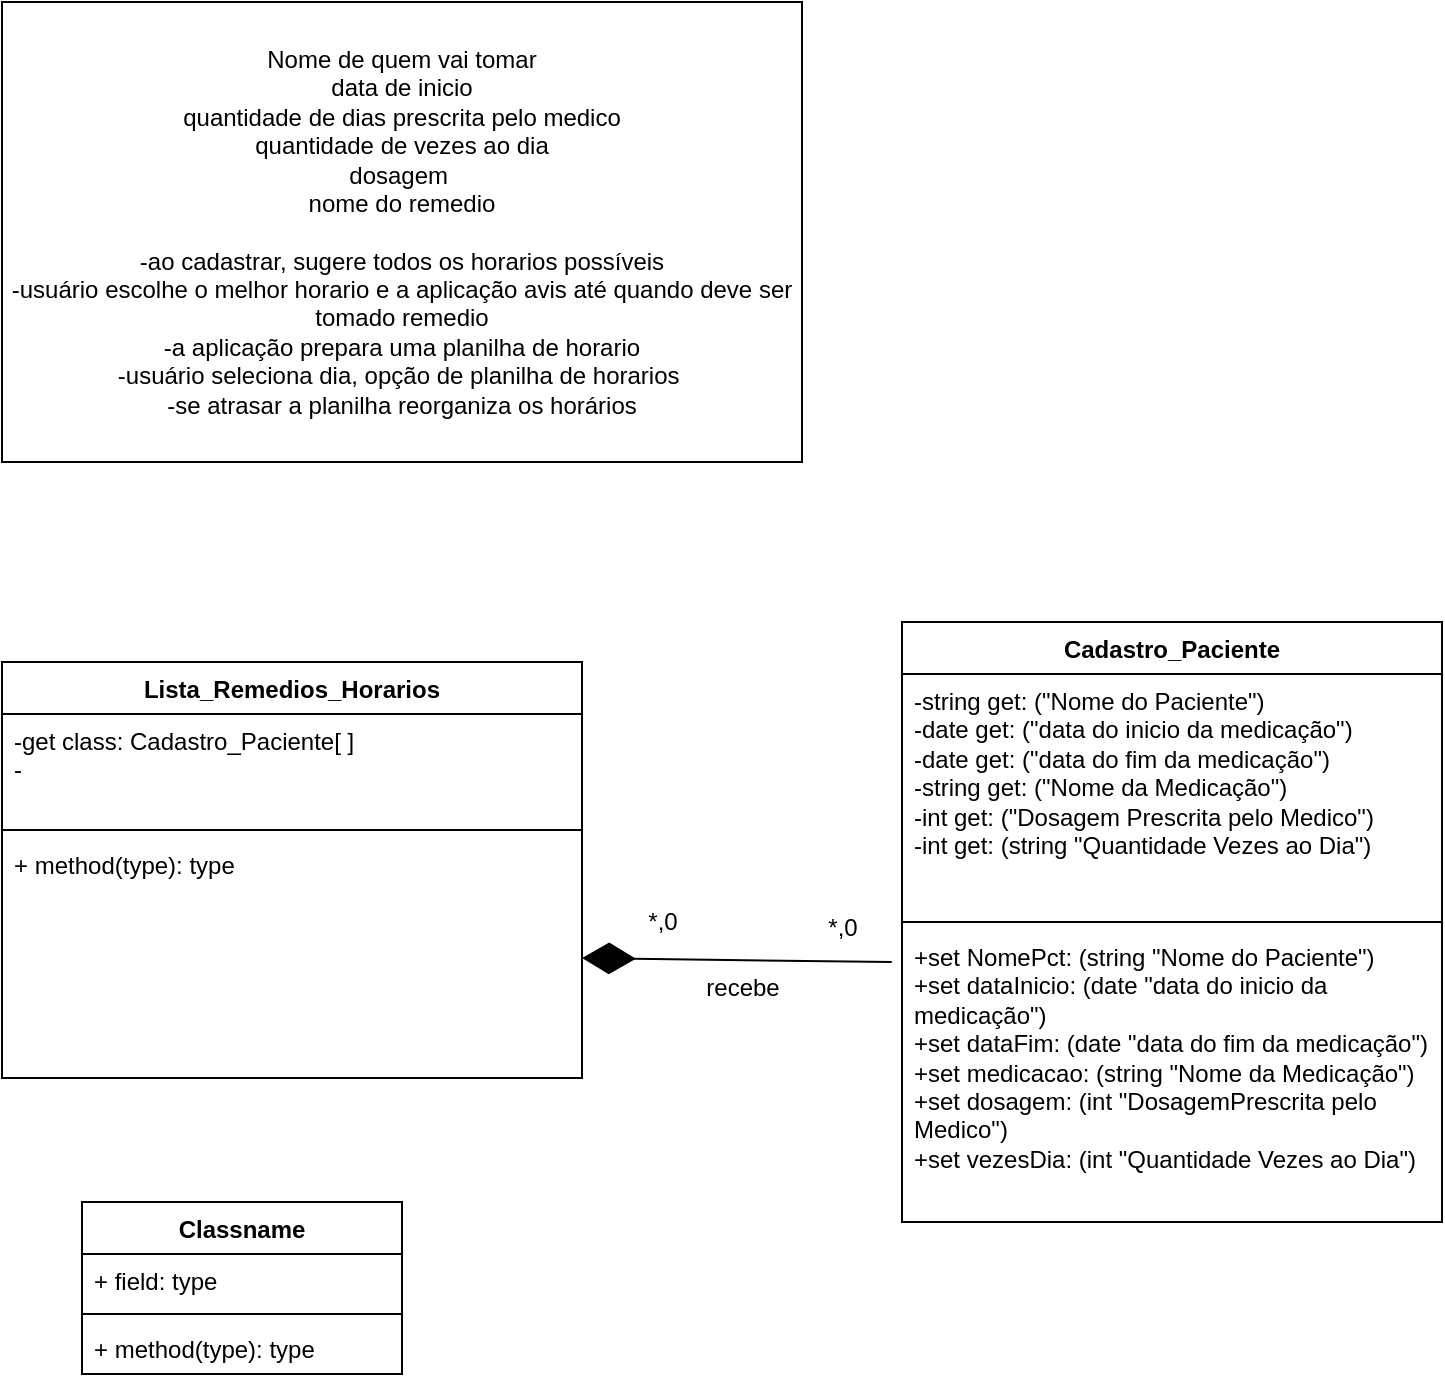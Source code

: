 <mxfile version="21.3.8" type="device">
  <diagram name="Página-1" id="aAsv_IE-yHBZpTC47kBm">
    <mxGraphModel dx="880" dy="522" grid="1" gridSize="10" guides="1" tooltips="1" connect="1" arrows="1" fold="1" page="1" pageScale="1" pageWidth="827" pageHeight="1169" math="0" shadow="0">
      <root>
        <mxCell id="0" />
        <mxCell id="1" parent="0" />
        <mxCell id="-Fy38zbr3z6fwyK8bdID-1" value="Nome de quem vai tomar&lt;br&gt;data de inicio&lt;br&gt;quantidade de dias prescrita pelo medico&lt;br&gt;quantidade de vezes ao dia&lt;br&gt;dosagem&amp;nbsp;&lt;br&gt;nome do remedio&lt;br&gt;&lt;br&gt;-ao cadastrar, sugere todos os horarios possíveis&lt;br&gt;-usuário escolhe o melhor horario e a aplicação avis até quando deve ser tomado remedio&lt;br&gt;-a aplicação prepara uma planilha de horario&lt;br&gt;-usuário seleciona dia, opção de planilha de horarios&amp;nbsp;&lt;br&gt;-se atrasar a planilha reorganiza os horários" style="html=1;whiteSpace=wrap;" vertex="1" parent="1">
          <mxGeometry x="30" y="50" width="400" height="230" as="geometry" />
        </mxCell>
        <mxCell id="-Fy38zbr3z6fwyK8bdID-2" value="Cadastro_Paciente" style="swimlane;fontStyle=1;align=center;verticalAlign=top;childLayout=stackLayout;horizontal=1;startSize=26;horizontalStack=0;resizeParent=1;resizeParentMax=0;resizeLast=0;collapsible=1;marginBottom=0;whiteSpace=wrap;html=1;" vertex="1" parent="1">
          <mxGeometry x="480" y="360" width="270" height="300" as="geometry" />
        </mxCell>
        <mxCell id="-Fy38zbr3z6fwyK8bdID-3" value="-string get: (&quot;Nome do Paciente&quot;)&lt;br&gt;-date get: (&quot;data do inicio da medicação&quot;)&lt;br&gt;-date get: (&quot;data do fim da medicação&quot;)&lt;br&gt;-string get: (&quot;Nome da Medicação&quot;)&lt;br&gt;-int get: (&quot;Dosagem Prescrita pelo Medico&quot;)&lt;br&gt;-int get: (string &quot;Quantidade Vezes ao Dia&quot;)" style="text;strokeColor=none;fillColor=none;align=left;verticalAlign=top;spacingLeft=4;spacingRight=4;overflow=hidden;rotatable=0;points=[[0,0.5],[1,0.5]];portConstraint=eastwest;whiteSpace=wrap;html=1;" vertex="1" parent="-Fy38zbr3z6fwyK8bdID-2">
          <mxGeometry y="26" width="270" height="120" as="geometry" />
        </mxCell>
        <mxCell id="-Fy38zbr3z6fwyK8bdID-4" value="" style="line;strokeWidth=1;fillColor=none;align=left;verticalAlign=middle;spacingTop=-1;spacingLeft=3;spacingRight=3;rotatable=0;labelPosition=right;points=[];portConstraint=eastwest;strokeColor=inherit;" vertex="1" parent="-Fy38zbr3z6fwyK8bdID-2">
          <mxGeometry y="146" width="270" height="8" as="geometry" />
        </mxCell>
        <mxCell id="-Fy38zbr3z6fwyK8bdID-5" value="+set NomePct: (string &quot;Nome do Paciente&quot;)&lt;br&gt;+set dataInicio: (date &quot;data do inicio da medicação&quot;)&lt;br&gt;+set dataFim: (date &quot;data do fim da medicação&quot;)&lt;br&gt;+set medicacao: (string &quot;Nome da Medicação&quot;)&lt;br&gt;+set dosagem: (int &quot;DosagemPrescrita pelo Medico&quot;)&lt;br&gt;+set vezesDia: (int &quot;Quantidade Vezes ao Dia&quot;)" style="text;strokeColor=none;fillColor=none;align=left;verticalAlign=top;spacingLeft=4;spacingRight=4;overflow=hidden;rotatable=0;points=[[0,0.5],[1,0.5]];portConstraint=eastwest;whiteSpace=wrap;html=1;" vertex="1" parent="-Fy38zbr3z6fwyK8bdID-2">
          <mxGeometry y="154" width="270" height="146" as="geometry" />
        </mxCell>
        <mxCell id="-Fy38zbr3z6fwyK8bdID-6" value="Lista_Remedios_Horarios" style="swimlane;fontStyle=1;align=center;verticalAlign=top;childLayout=stackLayout;horizontal=1;startSize=26;horizontalStack=0;resizeParent=1;resizeParentMax=0;resizeLast=0;collapsible=1;marginBottom=0;whiteSpace=wrap;html=1;" vertex="1" parent="1">
          <mxGeometry x="30" y="380" width="290" height="208" as="geometry" />
        </mxCell>
        <mxCell id="-Fy38zbr3z6fwyK8bdID-7" value="-get class: Cadastro_Paciente[ ]&lt;br&gt;-" style="text;strokeColor=none;fillColor=none;align=left;verticalAlign=top;spacingLeft=4;spacingRight=4;overflow=hidden;rotatable=0;points=[[0,0.5],[1,0.5]];portConstraint=eastwest;whiteSpace=wrap;html=1;" vertex="1" parent="-Fy38zbr3z6fwyK8bdID-6">
          <mxGeometry y="26" width="290" height="54" as="geometry" />
        </mxCell>
        <mxCell id="-Fy38zbr3z6fwyK8bdID-8" value="" style="line;strokeWidth=1;fillColor=none;align=left;verticalAlign=middle;spacingTop=-1;spacingLeft=3;spacingRight=3;rotatable=0;labelPosition=right;points=[];portConstraint=eastwest;strokeColor=inherit;" vertex="1" parent="-Fy38zbr3z6fwyK8bdID-6">
          <mxGeometry y="80" width="290" height="8" as="geometry" />
        </mxCell>
        <mxCell id="-Fy38zbr3z6fwyK8bdID-9" value="+ method(type): type" style="text;strokeColor=none;fillColor=none;align=left;verticalAlign=top;spacingLeft=4;spacingRight=4;overflow=hidden;rotatable=0;points=[[0,0.5],[1,0.5]];portConstraint=eastwest;whiteSpace=wrap;html=1;" vertex="1" parent="-Fy38zbr3z6fwyK8bdID-6">
          <mxGeometry y="88" width="290" height="120" as="geometry" />
        </mxCell>
        <mxCell id="-Fy38zbr3z6fwyK8bdID-10" value="" style="endArrow=diamondThin;endFill=1;endSize=24;html=1;rounded=0;exitX=-0.019;exitY=0.11;exitDx=0;exitDy=0;exitPerimeter=0;entryX=1;entryY=0.5;entryDx=0;entryDy=0;" edge="1" parent="1" source="-Fy38zbr3z6fwyK8bdID-5" target="-Fy38zbr3z6fwyK8bdID-9">
          <mxGeometry width="160" relative="1" as="geometry">
            <mxPoint x="320" y="540" as="sourcePoint" />
            <mxPoint x="410" y="720" as="targetPoint" />
          </mxGeometry>
        </mxCell>
        <mxCell id="-Fy38zbr3z6fwyK8bdID-11" value="*,0" style="text;html=1;align=center;verticalAlign=middle;resizable=0;points=[];autosize=1;strokeColor=none;fillColor=none;" vertex="1" parent="1">
          <mxGeometry x="340" y="495" width="40" height="30" as="geometry" />
        </mxCell>
        <mxCell id="-Fy38zbr3z6fwyK8bdID-12" value="*,0" style="text;html=1;align=center;verticalAlign=middle;resizable=0;points=[];autosize=1;strokeColor=none;fillColor=none;" vertex="1" parent="1">
          <mxGeometry x="430" y="498" width="40" height="30" as="geometry" />
        </mxCell>
        <mxCell id="-Fy38zbr3z6fwyK8bdID-13" value="recebe" style="text;html=1;align=center;verticalAlign=middle;resizable=0;points=[];autosize=1;strokeColor=none;fillColor=none;" vertex="1" parent="1">
          <mxGeometry x="370" y="528" width="60" height="30" as="geometry" />
        </mxCell>
        <mxCell id="-Fy38zbr3z6fwyK8bdID-14" value="Classname" style="swimlane;fontStyle=1;align=center;verticalAlign=top;childLayout=stackLayout;horizontal=1;startSize=26;horizontalStack=0;resizeParent=1;resizeParentMax=0;resizeLast=0;collapsible=1;marginBottom=0;whiteSpace=wrap;html=1;" vertex="1" parent="1">
          <mxGeometry x="70" y="650" width="160" height="86" as="geometry" />
        </mxCell>
        <mxCell id="-Fy38zbr3z6fwyK8bdID-15" value="+ field: type" style="text;strokeColor=none;fillColor=none;align=left;verticalAlign=top;spacingLeft=4;spacingRight=4;overflow=hidden;rotatable=0;points=[[0,0.5],[1,0.5]];portConstraint=eastwest;whiteSpace=wrap;html=1;" vertex="1" parent="-Fy38zbr3z6fwyK8bdID-14">
          <mxGeometry y="26" width="160" height="26" as="geometry" />
        </mxCell>
        <mxCell id="-Fy38zbr3z6fwyK8bdID-16" value="" style="line;strokeWidth=1;fillColor=none;align=left;verticalAlign=middle;spacingTop=-1;spacingLeft=3;spacingRight=3;rotatable=0;labelPosition=right;points=[];portConstraint=eastwest;strokeColor=inherit;" vertex="1" parent="-Fy38zbr3z6fwyK8bdID-14">
          <mxGeometry y="52" width="160" height="8" as="geometry" />
        </mxCell>
        <mxCell id="-Fy38zbr3z6fwyK8bdID-17" value="+ method(type): type" style="text;strokeColor=none;fillColor=none;align=left;verticalAlign=top;spacingLeft=4;spacingRight=4;overflow=hidden;rotatable=0;points=[[0,0.5],[1,0.5]];portConstraint=eastwest;whiteSpace=wrap;html=1;" vertex="1" parent="-Fy38zbr3z6fwyK8bdID-14">
          <mxGeometry y="60" width="160" height="26" as="geometry" />
        </mxCell>
      </root>
    </mxGraphModel>
  </diagram>
</mxfile>
